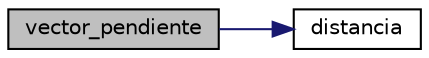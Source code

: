digraph "vector_pendiente"
{
  edge [fontname="Helvetica",fontsize="10",labelfontname="Helvetica",labelfontsize="10"];
  node [fontname="Helvetica",fontsize="10",shape=record];
  rankdir="LR";
  Node1 [label="vector_pendiente",height=0.2,width=0.4,color="black", fillcolor="grey75", style="filled" fontcolor="black"];
  Node1 -> Node2 [color="midnightblue",fontsize="10",style="solid"];
  Node2 [label="distancia",height=0.2,width=0.4,color="black", fillcolor="white", style="filled",URL="$cinematica_8cpp.html#ad33668ed5ae1098486138b20221476dc",tooltip="Calcula de distancia entre dos vectores en R^3. "];
}

